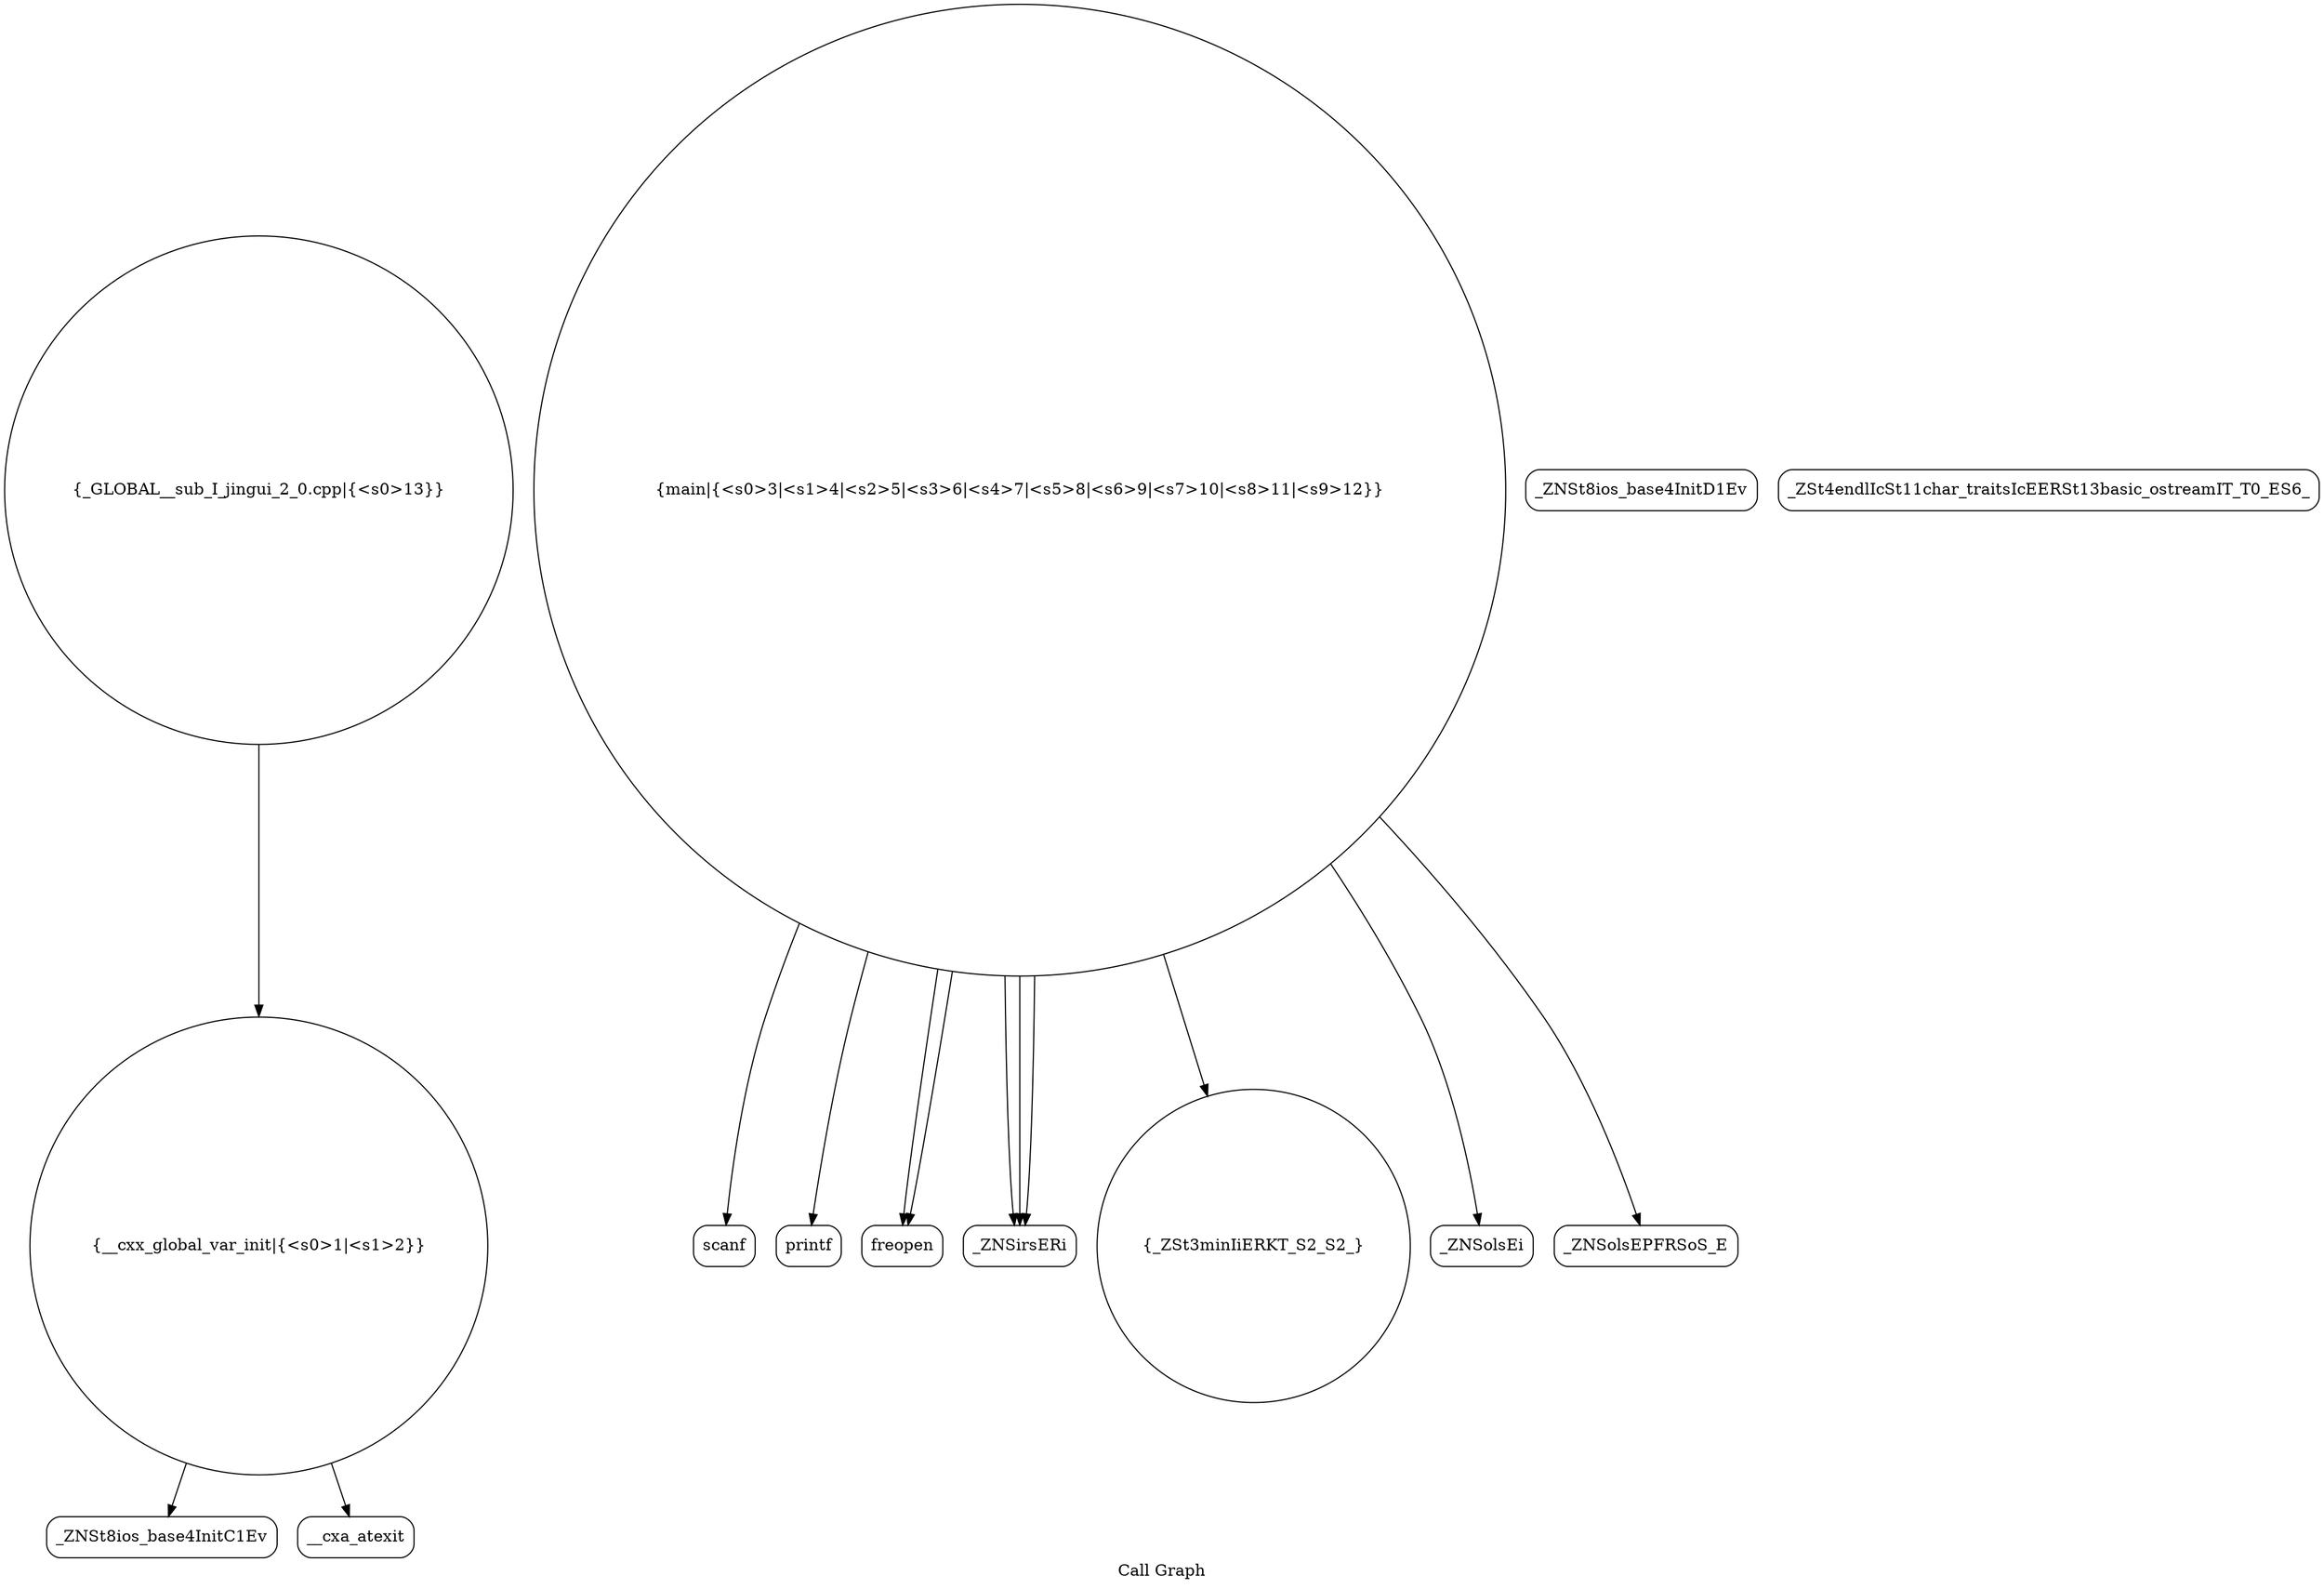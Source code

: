 digraph "Call Graph" {
	label="Call Graph";

	Node0x559bc53549c0 [shape=record,shape=circle,label="{__cxx_global_var_init|{<s0>1|<s1>2}}"];
	Node0x559bc53549c0:s0 -> Node0x559bc5354e50[color=black];
	Node0x559bc53549c0:s1 -> Node0x559bc5354f50[color=black];
	Node0x559bc5355150 [shape=record,shape=Mrecord,label="{scanf}"];
	Node0x559bc5354ed0 [shape=record,shape=Mrecord,label="{_ZNSt8ios_base4InitD1Ev}"];
	Node0x559bc5355250 [shape=record,shape=Mrecord,label="{printf}"];
	Node0x559bc5354fd0 [shape=record,shape=circle,label="{main|{<s0>3|<s1>4|<s2>5|<s3>6|<s4>7|<s5>8|<s6>9|<s7>10|<s8>11|<s9>12}}"];
	Node0x559bc5354fd0:s0 -> Node0x559bc5355050[color=black];
	Node0x559bc5354fd0:s1 -> Node0x559bc5355050[color=black];
	Node0x559bc5354fd0:s2 -> Node0x559bc53550d0[color=black];
	Node0x559bc5354fd0:s3 -> Node0x559bc53550d0[color=black];
	Node0x559bc5354fd0:s4 -> Node0x559bc53550d0[color=black];
	Node0x559bc5354fd0:s5 -> Node0x559bc5355150[color=black];
	Node0x559bc5354fd0:s6 -> Node0x559bc53551d0[color=black];
	Node0x559bc5354fd0:s7 -> Node0x559bc5355250[color=black];
	Node0x559bc5354fd0:s8 -> Node0x559bc53552d0[color=black];
	Node0x559bc5354fd0:s9 -> Node0x559bc5355350[color=black];
	Node0x559bc5355350 [shape=record,shape=Mrecord,label="{_ZNSolsEPFRSoS_E}"];
	Node0x559bc53550d0 [shape=record,shape=Mrecord,label="{_ZNSirsERi}"];
	Node0x559bc5355450 [shape=record,shape=circle,label="{_GLOBAL__sub_I_jingui_2_0.cpp|{<s0>13}}"];
	Node0x559bc5355450:s0 -> Node0x559bc53549c0[color=black];
	Node0x559bc5354e50 [shape=record,shape=Mrecord,label="{_ZNSt8ios_base4InitC1Ev}"];
	Node0x559bc53551d0 [shape=record,shape=circle,label="{_ZSt3minIiERKT_S2_S2_}"];
	Node0x559bc5354f50 [shape=record,shape=Mrecord,label="{__cxa_atexit}"];
	Node0x559bc53552d0 [shape=record,shape=Mrecord,label="{_ZNSolsEi}"];
	Node0x559bc5355050 [shape=record,shape=Mrecord,label="{freopen}"];
	Node0x559bc53553d0 [shape=record,shape=Mrecord,label="{_ZSt4endlIcSt11char_traitsIcEERSt13basic_ostreamIT_T0_ES6_}"];
}
